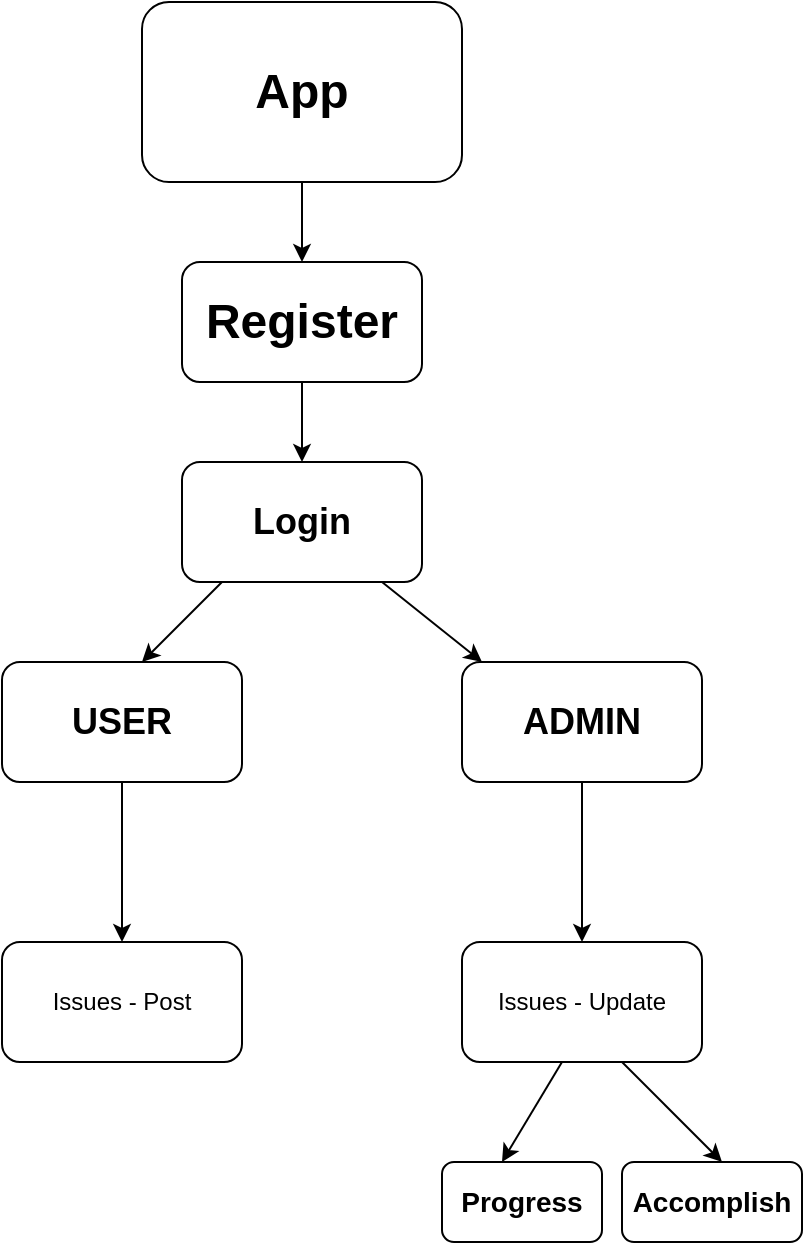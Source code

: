 <mxfile version="26.1.0">
  <diagram name="Page-1" id="_sLYeuvOVrX2HCpTUSvL">
    <mxGraphModel dx="1194" dy="605" grid="1" gridSize="10" guides="1" tooltips="1" connect="1" arrows="1" fold="1" page="1" pageScale="1" pageWidth="850" pageHeight="1100" math="0" shadow="0">
      <root>
        <mxCell id="0" />
        <mxCell id="1" parent="0" />
        <mxCell id="o4LEGqYnDhXmSXWmdpvx-3" value="" style="edgeStyle=orthogonalEdgeStyle;rounded=0;orthogonalLoop=1;jettySize=auto;html=1;" edge="1" parent="1" source="o4LEGqYnDhXmSXWmdpvx-1" target="o4LEGqYnDhXmSXWmdpvx-2">
          <mxGeometry relative="1" as="geometry" />
        </mxCell>
        <mxCell id="o4LEGqYnDhXmSXWmdpvx-1" value="&lt;b&gt;&lt;font style=&quot;font-size: 24px;&quot;&gt;App&lt;/font&gt;&lt;/b&gt;" style="rounded=1;whiteSpace=wrap;html=1;" vertex="1" parent="1">
          <mxGeometry x="320" y="30" width="160" height="90" as="geometry" />
        </mxCell>
        <mxCell id="o4LEGqYnDhXmSXWmdpvx-10" value="" style="edgeStyle=orthogonalEdgeStyle;rounded=0;orthogonalLoop=1;jettySize=auto;html=1;" edge="1" parent="1" source="o4LEGqYnDhXmSXWmdpvx-2" target="o4LEGqYnDhXmSXWmdpvx-7">
          <mxGeometry relative="1" as="geometry" />
        </mxCell>
        <mxCell id="o4LEGqYnDhXmSXWmdpvx-2" value="&lt;b&gt;&lt;font style=&quot;font-size: 24px;&quot;&gt;Register&lt;/font&gt;&lt;/b&gt;" style="whiteSpace=wrap;html=1;rounded=1;" vertex="1" parent="1">
          <mxGeometry x="340" y="160" width="120" height="60" as="geometry" />
        </mxCell>
        <mxCell id="o4LEGqYnDhXmSXWmdpvx-7" value="&lt;b&gt;&lt;font style=&quot;font-size: 18px;&quot;&gt;Login&lt;/font&gt;&lt;/b&gt;" style="whiteSpace=wrap;html=1;rounded=1;" vertex="1" parent="1">
          <mxGeometry x="340" y="260" width="120" height="60" as="geometry" />
        </mxCell>
        <mxCell id="o4LEGqYnDhXmSXWmdpvx-13" value="" style="endArrow=classic;html=1;rounded=0;" edge="1" parent="1">
          <mxGeometry width="50" height="50" relative="1" as="geometry">
            <mxPoint x="360" y="320" as="sourcePoint" />
            <mxPoint x="320" y="360" as="targetPoint" />
            <Array as="points" />
          </mxGeometry>
        </mxCell>
        <mxCell id="o4LEGqYnDhXmSXWmdpvx-16" value="" style="endArrow=classic;html=1;rounded=0;" edge="1" parent="1">
          <mxGeometry width="50" height="50" relative="1" as="geometry">
            <mxPoint x="440" y="320" as="sourcePoint" />
            <mxPoint x="490" y="360" as="targetPoint" />
            <Array as="points" />
          </mxGeometry>
        </mxCell>
        <mxCell id="o4LEGqYnDhXmSXWmdpvx-22" value="" style="edgeStyle=orthogonalEdgeStyle;rounded=0;orthogonalLoop=1;jettySize=auto;html=1;" edge="1" parent="1" source="o4LEGqYnDhXmSXWmdpvx-17" target="o4LEGqYnDhXmSXWmdpvx-21">
          <mxGeometry relative="1" as="geometry" />
        </mxCell>
        <mxCell id="o4LEGqYnDhXmSXWmdpvx-17" value="&lt;b&gt;&lt;font style=&quot;font-size: 18px;&quot;&gt;USER&lt;/font&gt;&lt;/b&gt;" style="rounded=1;whiteSpace=wrap;html=1;" vertex="1" parent="1">
          <mxGeometry x="250" y="360" width="120" height="60" as="geometry" />
        </mxCell>
        <mxCell id="o4LEGqYnDhXmSXWmdpvx-20" value="" style="edgeStyle=orthogonalEdgeStyle;rounded=0;orthogonalLoop=1;jettySize=auto;html=1;" edge="1" parent="1" source="o4LEGqYnDhXmSXWmdpvx-18" target="o4LEGqYnDhXmSXWmdpvx-19">
          <mxGeometry relative="1" as="geometry" />
        </mxCell>
        <mxCell id="o4LEGqYnDhXmSXWmdpvx-18" value="&lt;b&gt;&lt;font style=&quot;font-size: 18px;&quot;&gt;ADMIN&lt;/font&gt;&lt;/b&gt;" style="rounded=1;whiteSpace=wrap;html=1;" vertex="1" parent="1">
          <mxGeometry x="480" y="360" width="120" height="60" as="geometry" />
        </mxCell>
        <mxCell id="o4LEGqYnDhXmSXWmdpvx-19" value="Issues - Update" style="whiteSpace=wrap;html=1;rounded=1;" vertex="1" parent="1">
          <mxGeometry x="480" y="500" width="120" height="60" as="geometry" />
        </mxCell>
        <mxCell id="o4LEGqYnDhXmSXWmdpvx-21" value="Issues - Post" style="whiteSpace=wrap;html=1;rounded=1;" vertex="1" parent="1">
          <mxGeometry x="250" y="500" width="120" height="60" as="geometry" />
        </mxCell>
        <mxCell id="o4LEGqYnDhXmSXWmdpvx-25" value="" style="endArrow=classic;html=1;rounded=0;" edge="1" parent="1">
          <mxGeometry width="50" height="50" relative="1" as="geometry">
            <mxPoint x="530" y="560" as="sourcePoint" />
            <mxPoint x="500" y="610" as="targetPoint" />
            <Array as="points" />
          </mxGeometry>
        </mxCell>
        <mxCell id="o4LEGqYnDhXmSXWmdpvx-26" value="&lt;b&gt;&lt;font style=&quot;font-size: 14px;&quot;&gt;Progress&lt;/font&gt;&lt;/b&gt;" style="rounded=1;whiteSpace=wrap;html=1;" vertex="1" parent="1">
          <mxGeometry x="470" y="610" width="80" height="40" as="geometry" />
        </mxCell>
        <mxCell id="o4LEGqYnDhXmSXWmdpvx-27" value="" style="endArrow=classic;html=1;rounded=0;" edge="1" parent="1">
          <mxGeometry width="50" height="50" relative="1" as="geometry">
            <mxPoint x="560" y="560" as="sourcePoint" />
            <mxPoint x="610" y="610" as="targetPoint" />
            <Array as="points" />
          </mxGeometry>
        </mxCell>
        <mxCell id="o4LEGqYnDhXmSXWmdpvx-29" value="&lt;b&gt;&lt;font style=&quot;font-size: 14px;&quot;&gt;Accomplish&lt;/font&gt;&lt;/b&gt;" style="rounded=1;whiteSpace=wrap;html=1;" vertex="1" parent="1">
          <mxGeometry x="560" y="610" width="90" height="40" as="geometry" />
        </mxCell>
      </root>
    </mxGraphModel>
  </diagram>
</mxfile>

